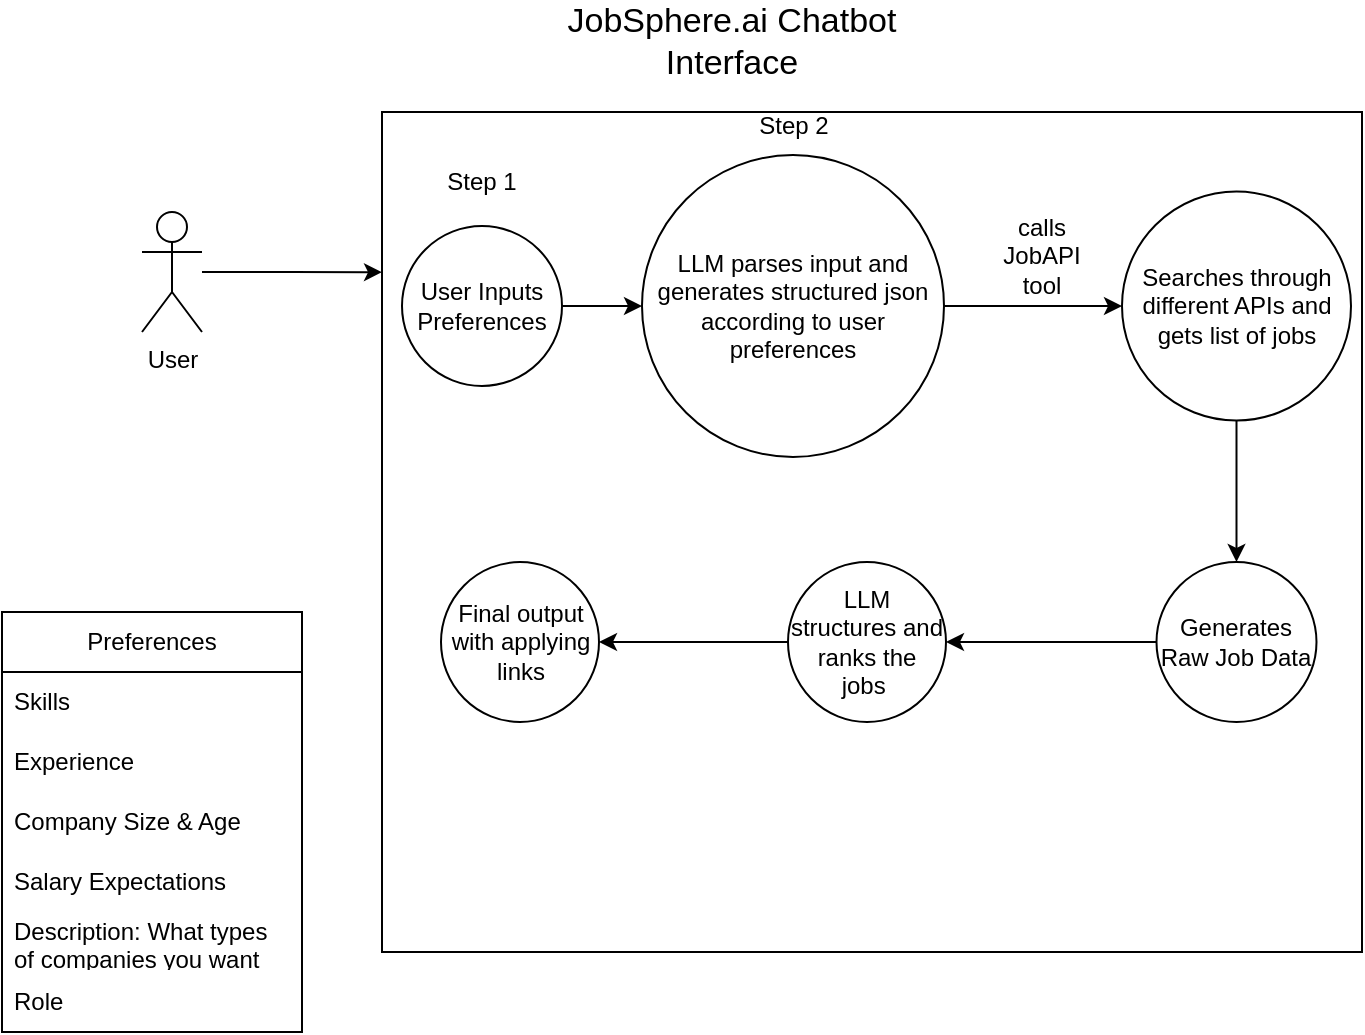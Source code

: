 <mxfile version="26.2.13">
  <diagram name="Page-1" id="wYmiO-0O9zoVkHl1V2zz">
    <mxGraphModel dx="1020" dy="586" grid="1" gridSize="10" guides="1" tooltips="1" connect="1" arrows="1" fold="1" page="1" pageScale="1" pageWidth="827" pageHeight="1169" math="0" shadow="0">
      <root>
        <mxCell id="0" />
        <mxCell id="1" parent="0" />
        <mxCell id="4XVxeDdmZDK3728lCoa0-19" value="" style="rounded=0;whiteSpace=wrap;html=1;direction=south;" vertex="1" parent="1">
          <mxGeometry x="260" y="70" width="490" height="420" as="geometry" />
        </mxCell>
        <mxCell id="4XVxeDdmZDK3728lCoa0-1" value="User" style="shape=umlActor;verticalLabelPosition=bottom;verticalAlign=top;html=1;outlineConnect=0;" vertex="1" parent="1">
          <mxGeometry x="140" y="120" width="30" height="60" as="geometry" />
        </mxCell>
        <mxCell id="4XVxeDdmZDK3728lCoa0-5" value="JobSphere.ai Chatbot Interface" style="text;html=1;align=center;verticalAlign=middle;whiteSpace=wrap;rounded=0;fontSize=17;" vertex="1" parent="1">
          <mxGeometry x="345" y="20" width="180" height="30" as="geometry" />
        </mxCell>
        <mxCell id="4XVxeDdmZDK3728lCoa0-6" style="edgeStyle=orthogonalEdgeStyle;rounded=0;orthogonalLoop=1;jettySize=auto;html=1;entryX=0.171;entryY=1;entryDx=0;entryDy=0;entryPerimeter=0;" edge="1" parent="1" source="4XVxeDdmZDK3728lCoa0-1">
          <mxGeometry relative="1" as="geometry">
            <mxPoint x="260" y="150.11" as="targetPoint" />
          </mxGeometry>
        </mxCell>
        <mxCell id="4XVxeDdmZDK3728lCoa0-7" value="Step 1" style="text;html=1;align=center;verticalAlign=middle;whiteSpace=wrap;rounded=0;" vertex="1" parent="1">
          <mxGeometry x="280" y="90" width="60" height="30" as="geometry" />
        </mxCell>
        <mxCell id="4XVxeDdmZDK3728lCoa0-20" style="edgeStyle=orthogonalEdgeStyle;rounded=0;orthogonalLoop=1;jettySize=auto;html=1;exitX=1;exitY=0.5;exitDx=0;exitDy=0;entryX=0;entryY=0.5;entryDx=0;entryDy=0;" edge="1" parent="1" source="4XVxeDdmZDK3728lCoa0-8" target="4XVxeDdmZDK3728lCoa0-18">
          <mxGeometry relative="1" as="geometry" />
        </mxCell>
        <mxCell id="4XVxeDdmZDK3728lCoa0-8" value="User Inputs Preferences" style="ellipse;whiteSpace=wrap;html=1;aspect=fixed;" vertex="1" parent="1">
          <mxGeometry x="270" y="127" width="80" height="80" as="geometry" />
        </mxCell>
        <mxCell id="4XVxeDdmZDK3728lCoa0-10" value="Preferences" style="swimlane;fontStyle=0;childLayout=stackLayout;horizontal=1;startSize=30;horizontalStack=0;resizeParent=1;resizeParentMax=0;resizeLast=0;collapsible=1;marginBottom=0;whiteSpace=wrap;html=1;" vertex="1" parent="1">
          <mxGeometry x="70" y="320" width="150" height="210" as="geometry" />
        </mxCell>
        <mxCell id="4XVxeDdmZDK3728lCoa0-11" value="Skills" style="text;strokeColor=none;fillColor=none;align=left;verticalAlign=middle;spacingLeft=4;spacingRight=4;overflow=hidden;points=[[0,0.5],[1,0.5]];portConstraint=eastwest;rotatable=0;whiteSpace=wrap;html=1;" vertex="1" parent="4XVxeDdmZDK3728lCoa0-10">
          <mxGeometry y="30" width="150" height="30" as="geometry" />
        </mxCell>
        <mxCell id="4XVxeDdmZDK3728lCoa0-12" value="Experience" style="text;strokeColor=none;fillColor=none;align=left;verticalAlign=middle;spacingLeft=4;spacingRight=4;overflow=hidden;points=[[0,0.5],[1,0.5]];portConstraint=eastwest;rotatable=0;whiteSpace=wrap;html=1;" vertex="1" parent="4XVxeDdmZDK3728lCoa0-10">
          <mxGeometry y="60" width="150" height="30" as="geometry" />
        </mxCell>
        <mxCell id="4XVxeDdmZDK3728lCoa0-13" value="Company Size &amp;amp; Age" style="text;strokeColor=none;fillColor=none;align=left;verticalAlign=middle;spacingLeft=4;spacingRight=4;overflow=hidden;points=[[0,0.5],[1,0.5]];portConstraint=eastwest;rotatable=0;whiteSpace=wrap;html=1;" vertex="1" parent="4XVxeDdmZDK3728lCoa0-10">
          <mxGeometry y="90" width="150" height="30" as="geometry" />
        </mxCell>
        <mxCell id="4XVxeDdmZDK3728lCoa0-15" value="Salary Expectations" style="text;strokeColor=none;fillColor=none;align=left;verticalAlign=middle;spacingLeft=4;spacingRight=4;overflow=hidden;points=[[0,0.5],[1,0.5]];portConstraint=eastwest;rotatable=0;whiteSpace=wrap;html=1;" vertex="1" parent="4XVxeDdmZDK3728lCoa0-10">
          <mxGeometry y="120" width="150" height="30" as="geometry" />
        </mxCell>
        <mxCell id="4XVxeDdmZDK3728lCoa0-16" value="Description: What types of companies you want" style="text;strokeColor=none;fillColor=none;align=left;verticalAlign=middle;spacingLeft=4;spacingRight=4;overflow=hidden;points=[[0,0.5],[1,0.5]];portConstraint=eastwest;rotatable=0;whiteSpace=wrap;html=1;" vertex="1" parent="4XVxeDdmZDK3728lCoa0-10">
          <mxGeometry y="150" width="150" height="30" as="geometry" />
        </mxCell>
        <mxCell id="4XVxeDdmZDK3728lCoa0-17" value="Role" style="text;strokeColor=none;fillColor=none;align=left;verticalAlign=middle;spacingLeft=4;spacingRight=4;overflow=hidden;points=[[0,0.5],[1,0.5]];portConstraint=eastwest;rotatable=0;whiteSpace=wrap;html=1;" vertex="1" parent="4XVxeDdmZDK3728lCoa0-10">
          <mxGeometry y="180" width="150" height="30" as="geometry" />
        </mxCell>
        <mxCell id="4XVxeDdmZDK3728lCoa0-25" style="edgeStyle=orthogonalEdgeStyle;rounded=0;orthogonalLoop=1;jettySize=auto;html=1;entryX=0;entryY=0.5;entryDx=0;entryDy=0;" edge="1" parent="1" source="4XVxeDdmZDK3728lCoa0-18" target="4XVxeDdmZDK3728lCoa0-24">
          <mxGeometry relative="1" as="geometry" />
        </mxCell>
        <mxCell id="4XVxeDdmZDK3728lCoa0-18" value="LLM parses input and generates structured json according to user preferences" style="ellipse;whiteSpace=wrap;html=1;aspect=fixed;" vertex="1" parent="1">
          <mxGeometry x="390" y="91.5" width="151" height="151" as="geometry" />
        </mxCell>
        <mxCell id="4XVxeDdmZDK3728lCoa0-23" value="Step 2" style="text;html=1;align=center;verticalAlign=middle;whiteSpace=wrap;rounded=0;" vertex="1" parent="1">
          <mxGeometry x="435.5" y="61.5" width="60" height="30" as="geometry" />
        </mxCell>
        <mxCell id="4XVxeDdmZDK3728lCoa0-29" style="edgeStyle=orthogonalEdgeStyle;rounded=0;orthogonalLoop=1;jettySize=auto;html=1;entryX=0.5;entryY=0;entryDx=0;entryDy=0;" edge="1" parent="1" source="4XVxeDdmZDK3728lCoa0-24" target="4XVxeDdmZDK3728lCoa0-28">
          <mxGeometry relative="1" as="geometry" />
        </mxCell>
        <mxCell id="4XVxeDdmZDK3728lCoa0-24" value="Searches through different APIs and gets list of jobs" style="ellipse;whiteSpace=wrap;html=1;aspect=fixed;" vertex="1" parent="1">
          <mxGeometry x="630" y="109.75" width="114.5" height="114.5" as="geometry" />
        </mxCell>
        <mxCell id="4XVxeDdmZDK3728lCoa0-26" value="calls JobAPI tool" style="text;html=1;align=center;verticalAlign=middle;whiteSpace=wrap;rounded=0;" vertex="1" parent="1">
          <mxGeometry x="560" y="127" width="60" height="30" as="geometry" />
        </mxCell>
        <mxCell id="4XVxeDdmZDK3728lCoa0-31" style="edgeStyle=orthogonalEdgeStyle;rounded=0;orthogonalLoop=1;jettySize=auto;html=1;entryX=1;entryY=0.5;entryDx=0;entryDy=0;" edge="1" parent="1" source="4XVxeDdmZDK3728lCoa0-28" target="4XVxeDdmZDK3728lCoa0-30">
          <mxGeometry relative="1" as="geometry" />
        </mxCell>
        <mxCell id="4XVxeDdmZDK3728lCoa0-28" value="Generates Raw Job Data" style="ellipse;whiteSpace=wrap;html=1;aspect=fixed;" vertex="1" parent="1">
          <mxGeometry x="647.25" y="295" width="80" height="80" as="geometry" />
        </mxCell>
        <mxCell id="4XVxeDdmZDK3728lCoa0-33" style="edgeStyle=orthogonalEdgeStyle;rounded=0;orthogonalLoop=1;jettySize=auto;html=1;" edge="1" parent="1" source="4XVxeDdmZDK3728lCoa0-30" target="4XVxeDdmZDK3728lCoa0-32">
          <mxGeometry relative="1" as="geometry" />
        </mxCell>
        <mxCell id="4XVxeDdmZDK3728lCoa0-30" value="LLM structures and ranks the jobs&amp;nbsp;" style="ellipse;whiteSpace=wrap;html=1;aspect=fixed;" vertex="1" parent="1">
          <mxGeometry x="463" y="295" width="79" height="80" as="geometry" />
        </mxCell>
        <mxCell id="4XVxeDdmZDK3728lCoa0-32" value="Final output with applying links" style="ellipse;whiteSpace=wrap;html=1;aspect=fixed;" vertex="1" parent="1">
          <mxGeometry x="289.5" y="295" width="79" height="80" as="geometry" />
        </mxCell>
      </root>
    </mxGraphModel>
  </diagram>
</mxfile>
